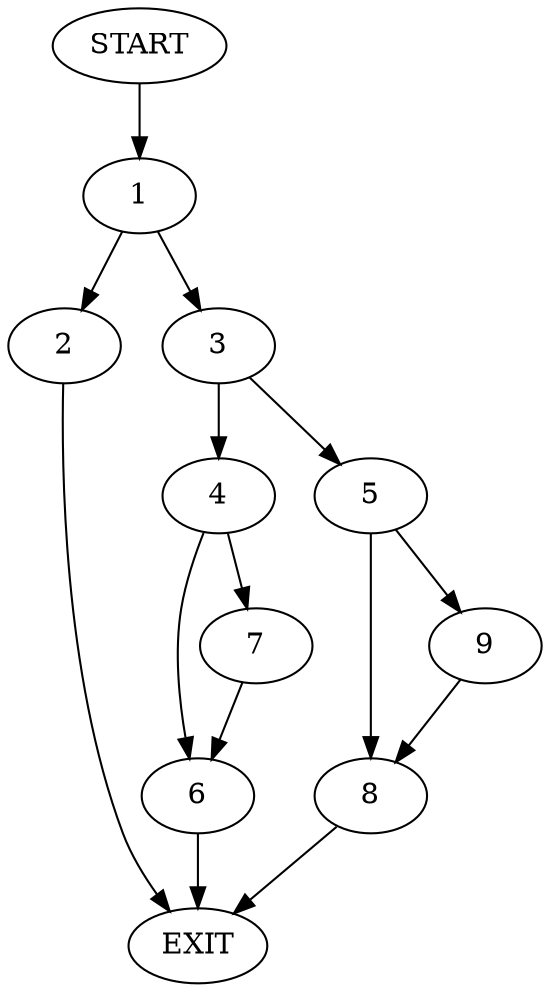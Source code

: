 digraph {
0 [label="START"]
10 [label="EXIT"]
0 -> 1
1 -> 2
1 -> 3
2 -> 10
3 -> 4
3 -> 5
4 -> 6
4 -> 7
5 -> 8
5 -> 9
6 -> 10
7 -> 6
9 -> 8
8 -> 10
}
